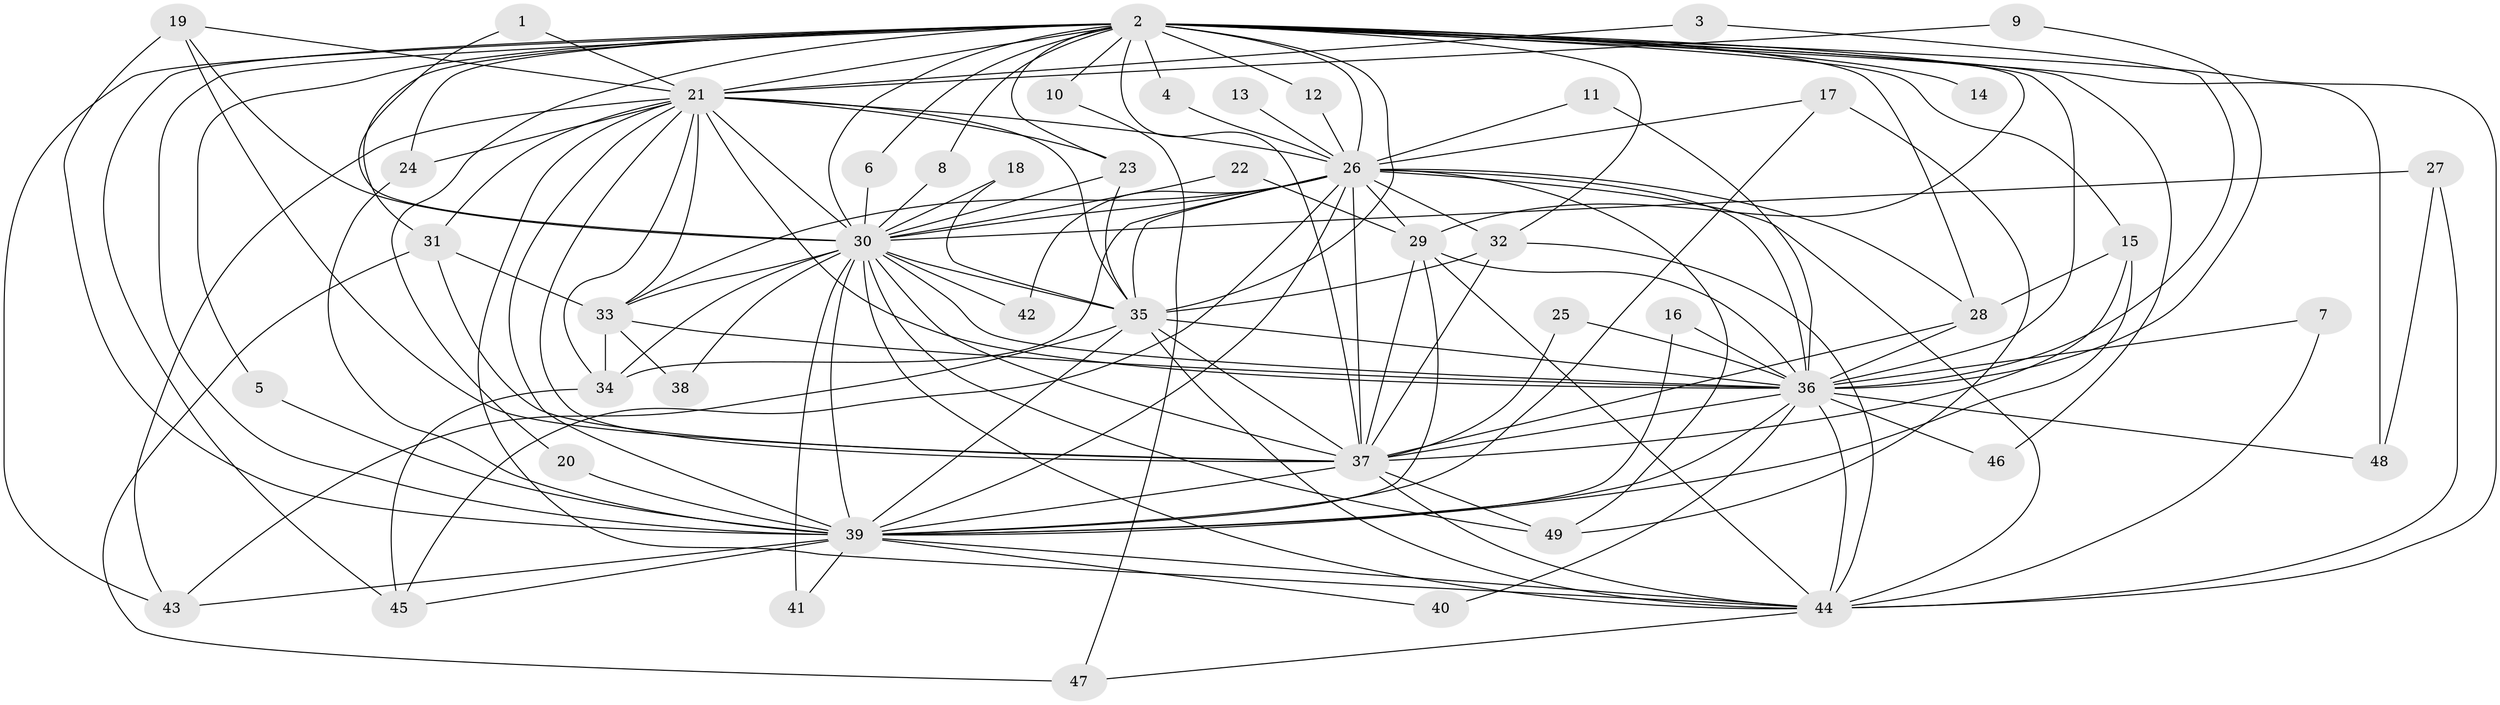 // original degree distribution, {24: 0.030927835051546393, 19: 0.020618556701030927, 26: 0.010309278350515464, 15: 0.010309278350515464, 18: 0.010309278350515464, 16: 0.010309278350515464, 23: 0.010309278350515464, 2: 0.5463917525773195, 4: 0.1134020618556701, 5: 0.041237113402061855, 3: 0.18556701030927836, 6: 0.010309278350515464}
// Generated by graph-tools (version 1.1) at 2025/25/03/09/25 03:25:39]
// undirected, 49 vertices, 143 edges
graph export_dot {
graph [start="1"]
  node [color=gray90,style=filled];
  1;
  2;
  3;
  4;
  5;
  6;
  7;
  8;
  9;
  10;
  11;
  12;
  13;
  14;
  15;
  16;
  17;
  18;
  19;
  20;
  21;
  22;
  23;
  24;
  25;
  26;
  27;
  28;
  29;
  30;
  31;
  32;
  33;
  34;
  35;
  36;
  37;
  38;
  39;
  40;
  41;
  42;
  43;
  44;
  45;
  46;
  47;
  48;
  49;
  1 -- 21 [weight=1.0];
  1 -- 30 [weight=1.0];
  2 -- 4 [weight=1.0];
  2 -- 5 [weight=1.0];
  2 -- 6 [weight=1.0];
  2 -- 8 [weight=1.0];
  2 -- 10 [weight=2.0];
  2 -- 12 [weight=1.0];
  2 -- 14 [weight=1.0];
  2 -- 15 [weight=1.0];
  2 -- 20 [weight=1.0];
  2 -- 21 [weight=2.0];
  2 -- 23 [weight=1.0];
  2 -- 24 [weight=2.0];
  2 -- 26 [weight=2.0];
  2 -- 28 [weight=1.0];
  2 -- 29 [weight=1.0];
  2 -- 30 [weight=2.0];
  2 -- 31 [weight=1.0];
  2 -- 32 [weight=1.0];
  2 -- 35 [weight=5.0];
  2 -- 36 [weight=2.0];
  2 -- 37 [weight=2.0];
  2 -- 39 [weight=2.0];
  2 -- 43 [weight=1.0];
  2 -- 44 [weight=2.0];
  2 -- 45 [weight=1.0];
  2 -- 46 [weight=1.0];
  2 -- 48 [weight=1.0];
  3 -- 21 [weight=1.0];
  3 -- 36 [weight=1.0];
  4 -- 26 [weight=1.0];
  5 -- 39 [weight=1.0];
  6 -- 30 [weight=1.0];
  7 -- 36 [weight=1.0];
  7 -- 44 [weight=1.0];
  8 -- 30 [weight=1.0];
  9 -- 21 [weight=1.0];
  9 -- 36 [weight=1.0];
  10 -- 47 [weight=1.0];
  11 -- 26 [weight=1.0];
  11 -- 36 [weight=1.0];
  12 -- 26 [weight=1.0];
  13 -- 26 [weight=2.0];
  15 -- 28 [weight=1.0];
  15 -- 37 [weight=2.0];
  15 -- 39 [weight=1.0];
  16 -- 36 [weight=1.0];
  16 -- 39 [weight=1.0];
  17 -- 26 [weight=1.0];
  17 -- 39 [weight=1.0];
  17 -- 49 [weight=1.0];
  18 -- 30 [weight=1.0];
  18 -- 35 [weight=1.0];
  19 -- 21 [weight=1.0];
  19 -- 30 [weight=1.0];
  19 -- 37 [weight=1.0];
  19 -- 39 [weight=1.0];
  20 -- 39 [weight=1.0];
  21 -- 23 [weight=1.0];
  21 -- 24 [weight=1.0];
  21 -- 26 [weight=1.0];
  21 -- 30 [weight=1.0];
  21 -- 31 [weight=1.0];
  21 -- 33 [weight=1.0];
  21 -- 34 [weight=1.0];
  21 -- 35 [weight=1.0];
  21 -- 36 [weight=1.0];
  21 -- 37 [weight=1.0];
  21 -- 39 [weight=1.0];
  21 -- 43 [weight=1.0];
  21 -- 44 [weight=1.0];
  22 -- 29 [weight=1.0];
  22 -- 30 [weight=1.0];
  23 -- 30 [weight=1.0];
  23 -- 35 [weight=1.0];
  24 -- 39 [weight=1.0];
  25 -- 36 [weight=1.0];
  25 -- 37 [weight=1.0];
  26 -- 28 [weight=1.0];
  26 -- 29 [weight=2.0];
  26 -- 30 [weight=1.0];
  26 -- 32 [weight=2.0];
  26 -- 33 [weight=1.0];
  26 -- 34 [weight=1.0];
  26 -- 35 [weight=1.0];
  26 -- 36 [weight=2.0];
  26 -- 37 [weight=1.0];
  26 -- 39 [weight=2.0];
  26 -- 42 [weight=1.0];
  26 -- 44 [weight=2.0];
  26 -- 45 [weight=1.0];
  26 -- 49 [weight=1.0];
  27 -- 30 [weight=1.0];
  27 -- 44 [weight=1.0];
  27 -- 48 [weight=1.0];
  28 -- 36 [weight=1.0];
  28 -- 37 [weight=1.0];
  29 -- 36 [weight=1.0];
  29 -- 37 [weight=1.0];
  29 -- 39 [weight=1.0];
  29 -- 44 [weight=1.0];
  30 -- 33 [weight=1.0];
  30 -- 34 [weight=1.0];
  30 -- 35 [weight=1.0];
  30 -- 36 [weight=1.0];
  30 -- 37 [weight=1.0];
  30 -- 38 [weight=1.0];
  30 -- 39 [weight=2.0];
  30 -- 41 [weight=1.0];
  30 -- 42 [weight=1.0];
  30 -- 44 [weight=1.0];
  30 -- 49 [weight=1.0];
  31 -- 33 [weight=1.0];
  31 -- 37 [weight=1.0];
  31 -- 47 [weight=1.0];
  32 -- 35 [weight=1.0];
  32 -- 37 [weight=1.0];
  32 -- 44 [weight=1.0];
  33 -- 34 [weight=1.0];
  33 -- 36 [weight=1.0];
  33 -- 38 [weight=1.0];
  34 -- 45 [weight=1.0];
  35 -- 36 [weight=1.0];
  35 -- 37 [weight=1.0];
  35 -- 39 [weight=1.0];
  35 -- 43 [weight=1.0];
  35 -- 44 [weight=2.0];
  36 -- 37 [weight=1.0];
  36 -- 39 [weight=1.0];
  36 -- 40 [weight=1.0];
  36 -- 44 [weight=1.0];
  36 -- 46 [weight=3.0];
  36 -- 48 [weight=1.0];
  37 -- 39 [weight=2.0];
  37 -- 44 [weight=2.0];
  37 -- 49 [weight=1.0];
  39 -- 40 [weight=1.0];
  39 -- 41 [weight=1.0];
  39 -- 43 [weight=1.0];
  39 -- 44 [weight=1.0];
  39 -- 45 [weight=1.0];
  44 -- 47 [weight=1.0];
}
